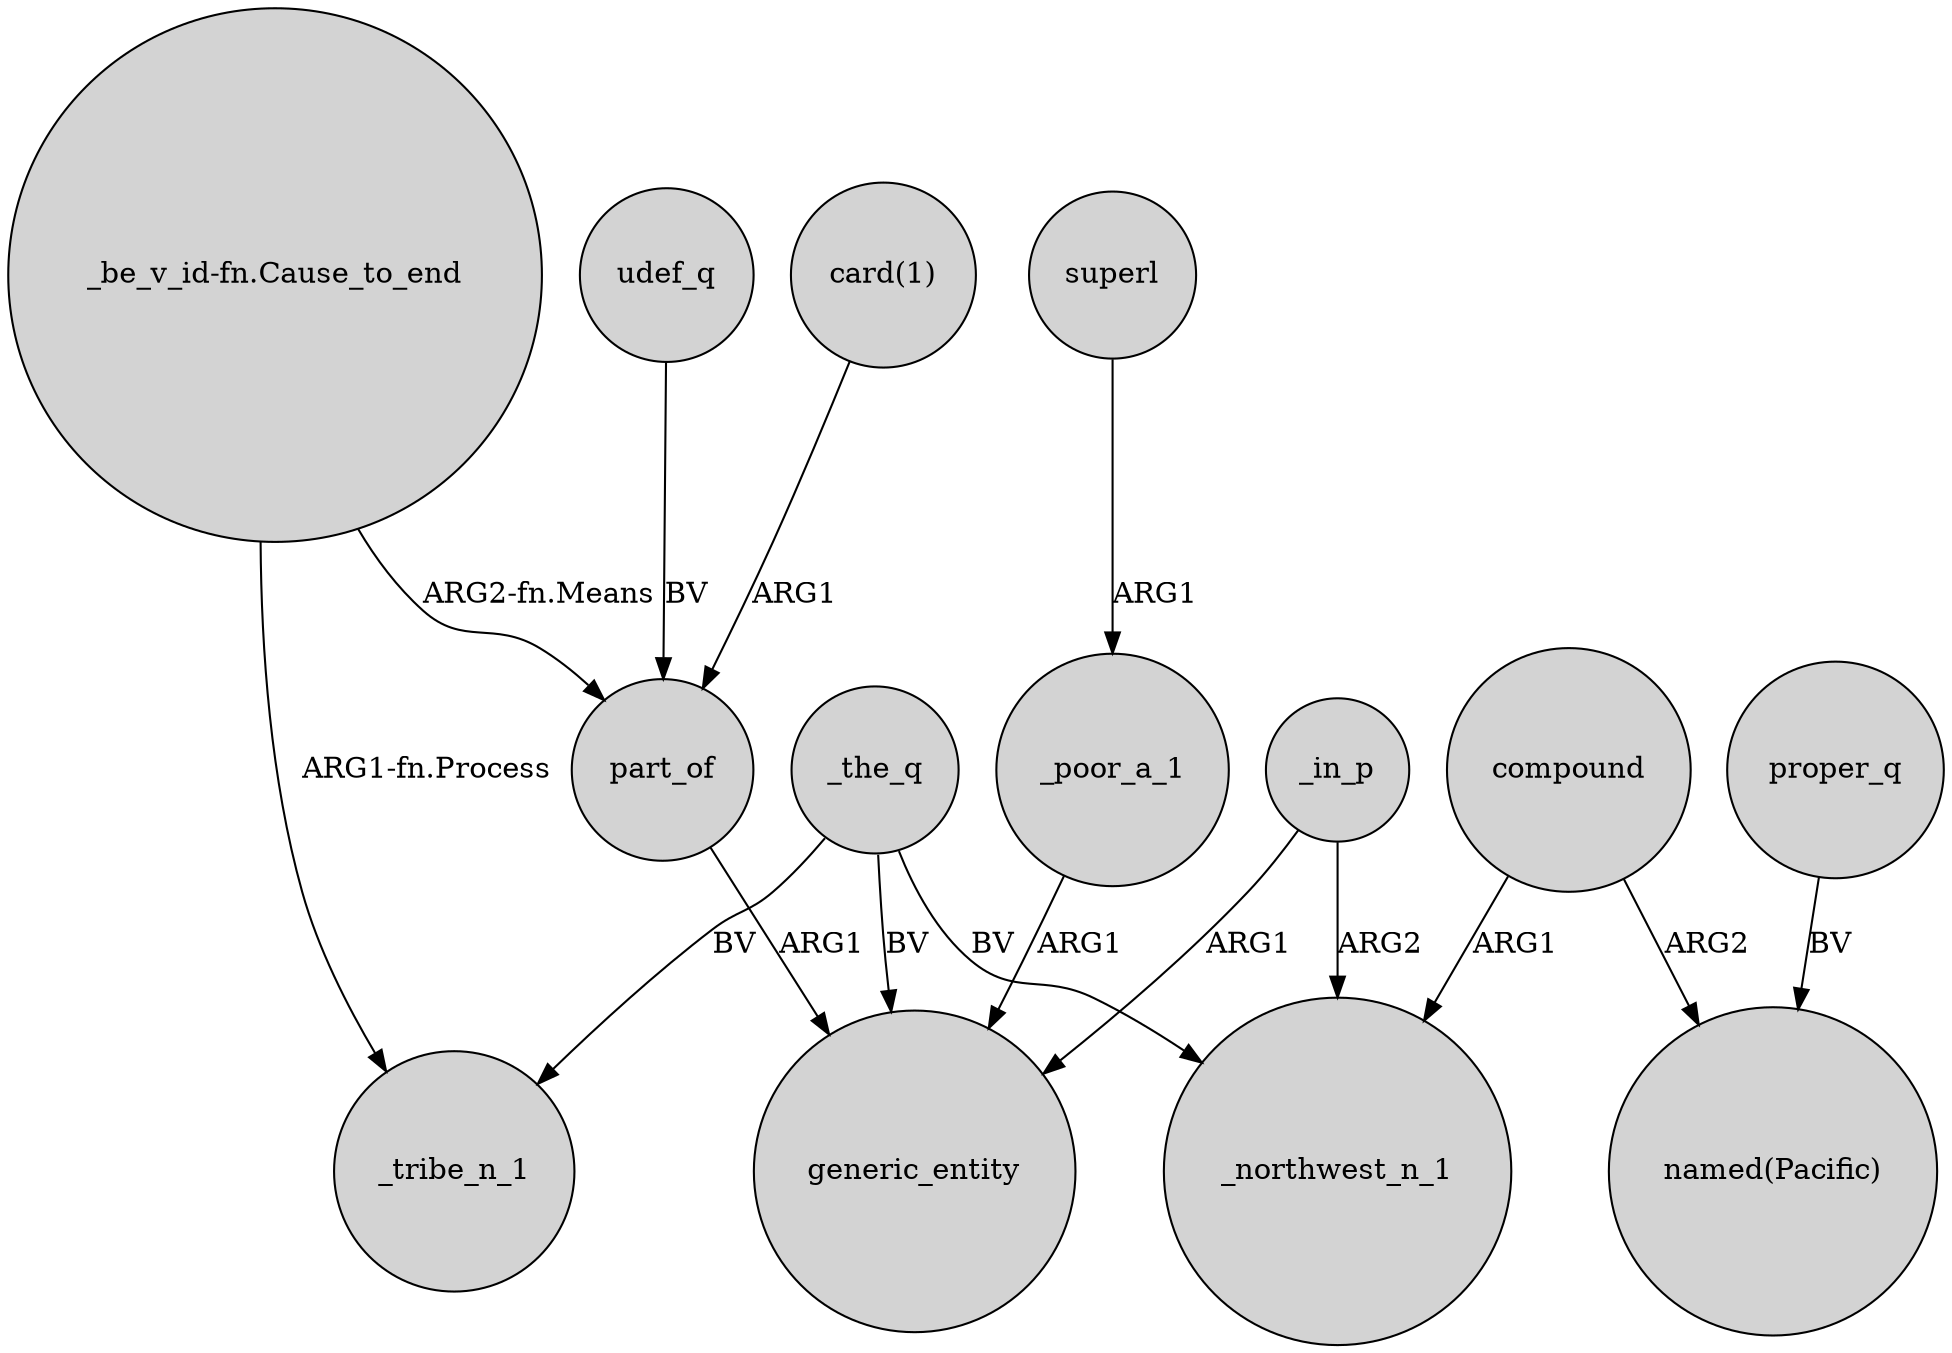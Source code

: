 digraph {
	node [shape=circle style=filled]
	_the_q -> _tribe_n_1 [label=BV]
	_poor_a_1 -> generic_entity [label=ARG1]
	superl -> _poor_a_1 [label=ARG1]
	part_of -> generic_entity [label=ARG1]
	"card(1)" -> part_of [label=ARG1]
	"_be_v_id-fn.Cause_to_end" -> _tribe_n_1 [label="ARG1-fn.Process"]
	_the_q -> generic_entity [label=BV]
	_in_p -> generic_entity [label=ARG1]
	"_be_v_id-fn.Cause_to_end" -> part_of [label="ARG2-fn.Means"]
	udef_q -> part_of [label=BV]
	_in_p -> _northwest_n_1 [label=ARG2]
	compound -> _northwest_n_1 [label=ARG1]
	compound -> "named(Pacific)" [label=ARG2]
	_the_q -> _northwest_n_1 [label=BV]
	proper_q -> "named(Pacific)" [label=BV]
}
